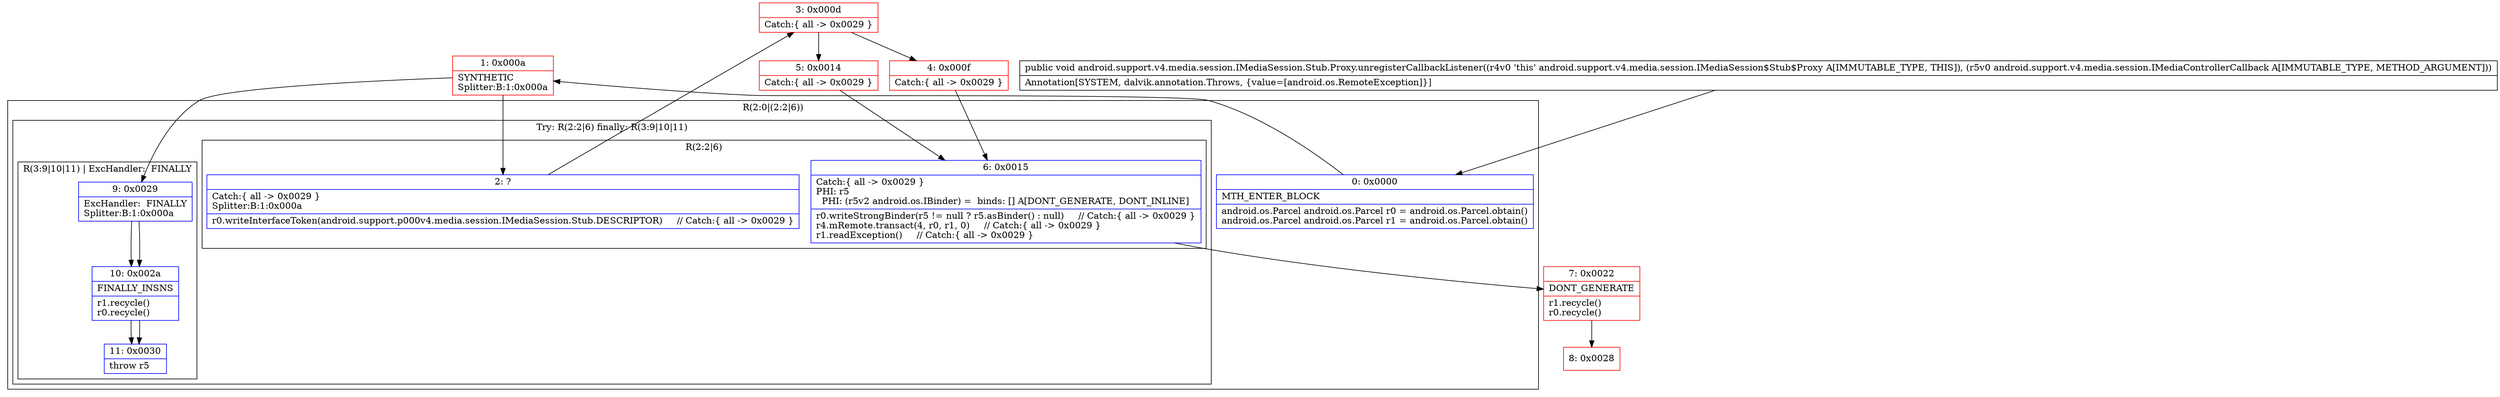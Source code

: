 digraph "CFG forandroid.support.v4.media.session.IMediaSession.Stub.Proxy.unregisterCallbackListener(Landroid\/support\/v4\/media\/session\/IMediaControllerCallback;)V" {
subgraph cluster_Region_1343445087 {
label = "R(2:0|(2:2|6))";
node [shape=record,color=blue];
Node_0 [shape=record,label="{0\:\ 0x0000|MTH_ENTER_BLOCK\l|android.os.Parcel android.os.Parcel r0 = android.os.Parcel.obtain()\landroid.os.Parcel android.os.Parcel r1 = android.os.Parcel.obtain()\l}"];
subgraph cluster_TryCatchRegion_911309465 {
label = "Try: R(2:2|6) finally: R(3:9|10|11)";
node [shape=record,color=blue];
subgraph cluster_Region_1944305270 {
label = "R(2:2|6)";
node [shape=record,color=blue];
Node_2 [shape=record,label="{2\:\ ?|Catch:\{ all \-\> 0x0029 \}\lSplitter:B:1:0x000a\l|r0.writeInterfaceToken(android.support.p000v4.media.session.IMediaSession.Stub.DESCRIPTOR)     \/\/ Catch:\{ all \-\> 0x0029 \}\l}"];
Node_6 [shape=record,label="{6\:\ 0x0015|Catch:\{ all \-\> 0x0029 \}\lPHI: r5 \l  PHI: (r5v2 android.os.IBinder) =  binds: [] A[DONT_GENERATE, DONT_INLINE]\l|r0.writeStrongBinder(r5 != null ? r5.asBinder() : null)     \/\/ Catch:\{ all \-\> 0x0029 \}\lr4.mRemote.transact(4, r0, r1, 0)     \/\/ Catch:\{ all \-\> 0x0029 \}\lr1.readException()     \/\/ Catch:\{ all \-\> 0x0029 \}\l}"];
}
subgraph cluster_Region_1647348120 {
label = "R(3:9|10|11) | ExcHandler:  FINALLY\l";
node [shape=record,color=blue];
Node_9 [shape=record,label="{9\:\ 0x0029|ExcHandler:  FINALLY\lSplitter:B:1:0x000a\l}"];
Node_10 [shape=record,label="{10\:\ 0x002a|FINALLY_INSNS\l|r1.recycle()\lr0.recycle()\l}"];
Node_11 [shape=record,label="{11\:\ 0x0030|throw r5\l}"];
}
}
}
subgraph cluster_Region_1647348120 {
label = "R(3:9|10|11) | ExcHandler:  FINALLY\l";
node [shape=record,color=blue];
Node_9 [shape=record,label="{9\:\ 0x0029|ExcHandler:  FINALLY\lSplitter:B:1:0x000a\l}"];
Node_10 [shape=record,label="{10\:\ 0x002a|FINALLY_INSNS\l|r1.recycle()\lr0.recycle()\l}"];
Node_11 [shape=record,label="{11\:\ 0x0030|throw r5\l}"];
}
Node_1 [shape=record,color=red,label="{1\:\ 0x000a|SYNTHETIC\lSplitter:B:1:0x000a\l}"];
Node_3 [shape=record,color=red,label="{3\:\ 0x000d|Catch:\{ all \-\> 0x0029 \}\l}"];
Node_4 [shape=record,color=red,label="{4\:\ 0x000f|Catch:\{ all \-\> 0x0029 \}\l}"];
Node_5 [shape=record,color=red,label="{5\:\ 0x0014|Catch:\{ all \-\> 0x0029 \}\l}"];
Node_7 [shape=record,color=red,label="{7\:\ 0x0022|DONT_GENERATE\l|r1.recycle()\lr0.recycle()\l}"];
Node_8 [shape=record,color=red,label="{8\:\ 0x0028}"];
MethodNode[shape=record,label="{public void android.support.v4.media.session.IMediaSession.Stub.Proxy.unregisterCallbackListener((r4v0 'this' android.support.v4.media.session.IMediaSession$Stub$Proxy A[IMMUTABLE_TYPE, THIS]), (r5v0 android.support.v4.media.session.IMediaControllerCallback A[IMMUTABLE_TYPE, METHOD_ARGUMENT]))  | Annotation[SYSTEM, dalvik.annotation.Throws, \{value=[android.os.RemoteException]\}]\l}"];
MethodNode -> Node_0;
Node_0 -> Node_1;
Node_2 -> Node_3;
Node_6 -> Node_7;
Node_9 -> Node_10;
Node_10 -> Node_11;
Node_9 -> Node_10;
Node_10 -> Node_11;
Node_1 -> Node_2;
Node_1 -> Node_9;
Node_3 -> Node_4;
Node_3 -> Node_5;
Node_4 -> Node_6;
Node_5 -> Node_6;
Node_7 -> Node_8;
}

